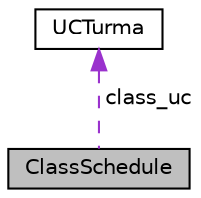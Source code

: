 digraph "ClassSchedule"
{
 // LATEX_PDF_SIZE
  edge [fontname="Helvetica",fontsize="10",labelfontname="Helvetica",labelfontsize="10"];
  node [fontname="Helvetica",fontsize="10",shape=record];
  Node1 [label="ClassSchedule",height=0.2,width=0.4,color="black", fillcolor="grey75", style="filled", fontcolor="black",tooltip="Classe que representa um hoŕario de uma UCTurma."];
  Node2 -> Node1 [dir="back",color="darkorchid3",fontsize="10",style="dashed",label=" class_uc" ,fontname="Helvetica"];
  Node2 [label="UCTurma",height=0.2,width=0.4,color="black", fillcolor="white", style="filled",URL="$classUCTurma.html",tooltip="Classe que associa uma uc e uma turma."];
}
